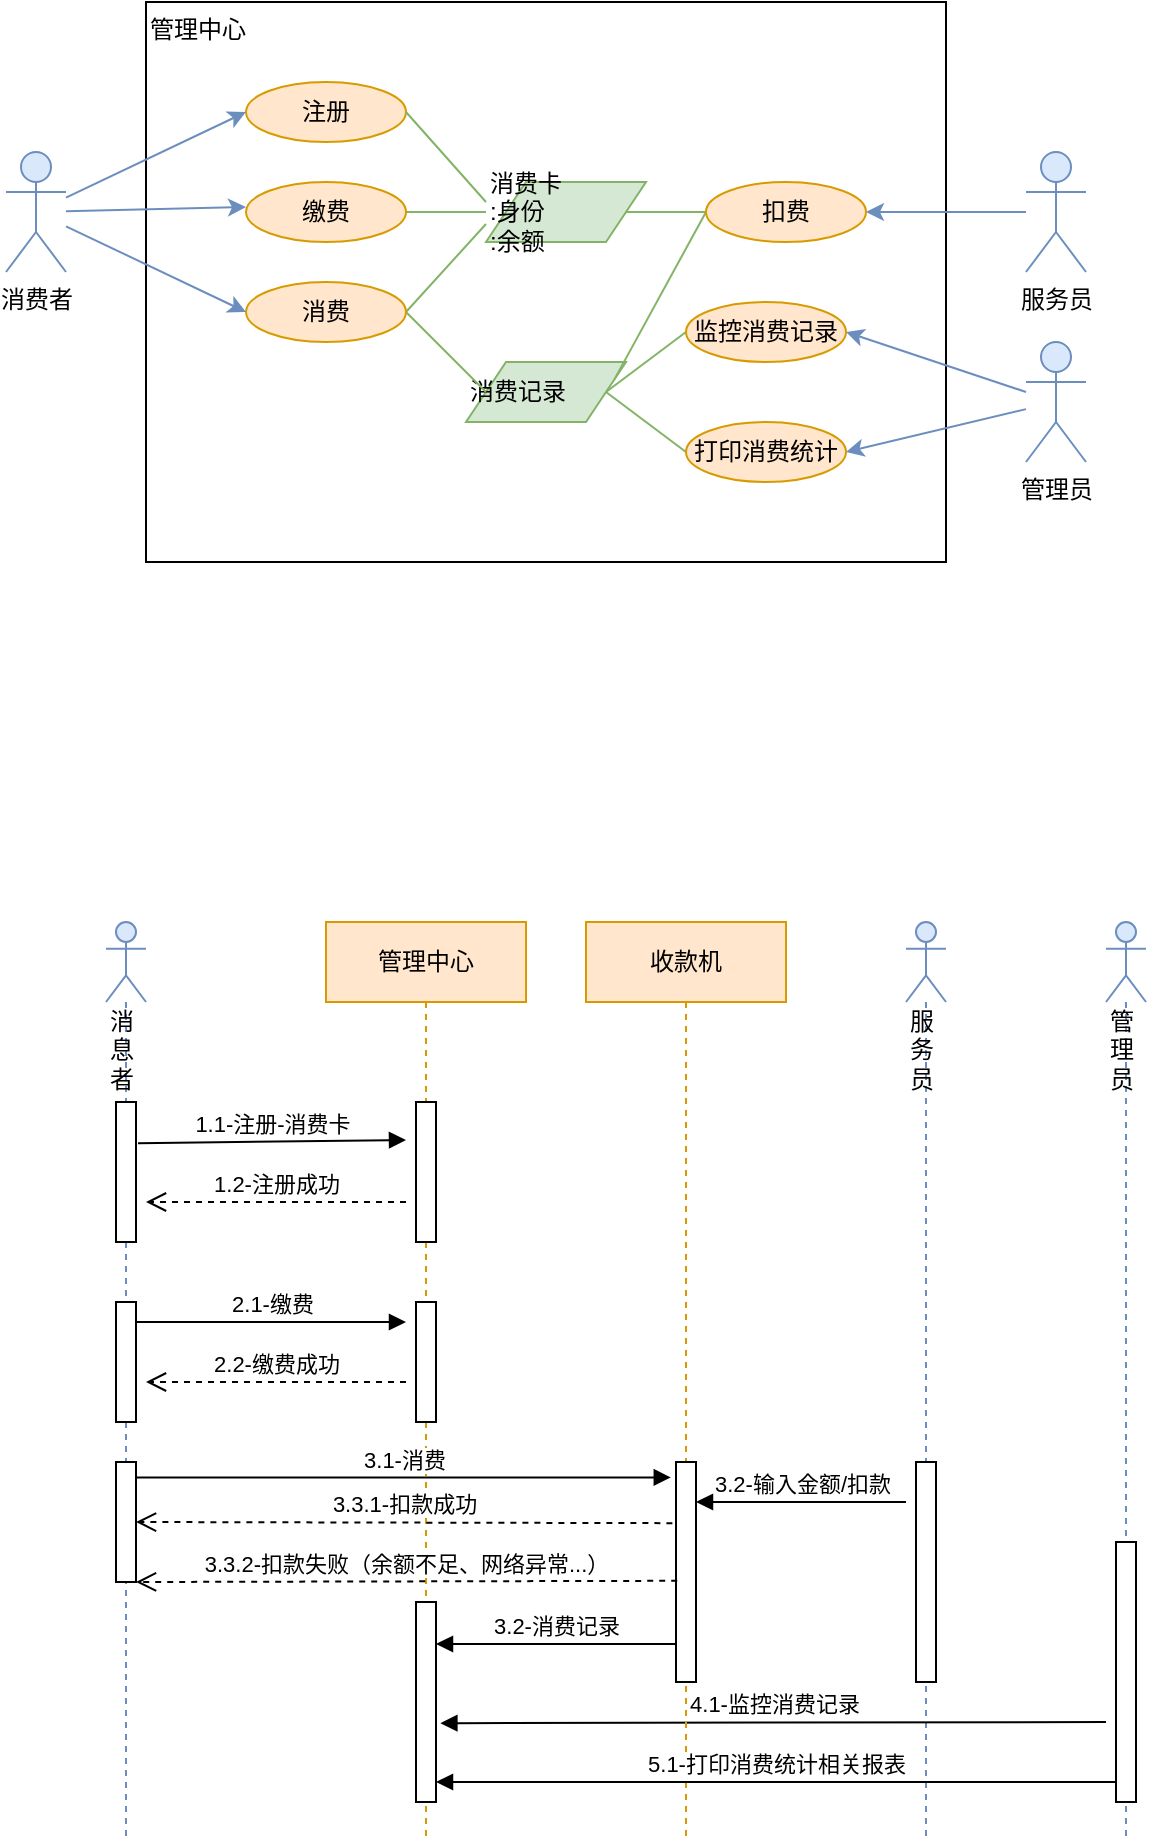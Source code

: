 <mxfile version="13.7.3" type="github">
  <diagram id="fpTGBzLA4DZg_G3Q7GAP" name="Page-1">
    <mxGraphModel dx="1038" dy="554" grid="1" gridSize="10" guides="1" tooltips="1" connect="1" arrows="1" fold="1" page="1" pageScale="1" pageWidth="827" pageHeight="1169" math="0" shadow="0">
      <root>
        <mxCell id="0" />
        <mxCell id="1" parent="0" />
        <mxCell id="zmjkEydDW2bUeKECNTXz-2" value="管理中心" style="rounded=0;whiteSpace=wrap;html=1;align=left;horizontal=1;verticalAlign=top;" vertex="1" parent="1">
          <mxGeometry x="150" y="40" width="400" height="280" as="geometry" />
        </mxCell>
        <mxCell id="zmjkEydDW2bUeKECNTXz-1" value="消费者" style="shape=umlActor;verticalLabelPosition=bottom;verticalAlign=top;html=1;outlineConnect=0;fillColor=#dae8fc;strokeColor=#6c8ebf;" vertex="1" parent="1">
          <mxGeometry x="80" y="115" width="30" height="60" as="geometry" />
        </mxCell>
        <mxCell id="zmjkEydDW2bUeKECNTXz-4" value="注册" style="ellipse;whiteSpace=wrap;html=1;fillColor=#ffe6cc;strokeColor=#d79b00;" vertex="1" parent="1">
          <mxGeometry x="200" y="80" width="80" height="30" as="geometry" />
        </mxCell>
        <mxCell id="zmjkEydDW2bUeKECNTXz-35" style="edgeStyle=none;rounded=0;orthogonalLoop=1;jettySize=auto;html=1;entryX=1;entryY=0.5;entryDx=0;entryDy=0;endArrow=none;endFill=0;fillColor=#d5e8d4;strokeColor=#82b366;" edge="1" parent="1" target="zmjkEydDW2bUeKECNTXz-9">
          <mxGeometry relative="1" as="geometry">
            <mxPoint x="320" y="145" as="sourcePoint" />
          </mxGeometry>
        </mxCell>
        <mxCell id="zmjkEydDW2bUeKECNTXz-36" style="edgeStyle=none;rounded=0;orthogonalLoop=1;jettySize=auto;html=1;entryX=1;entryY=0.5;entryDx=0;entryDy=0;endArrow=none;endFill=0;fillColor=#d5e8d4;strokeColor=#82b366;" edge="1" parent="1" target="zmjkEydDW2bUeKECNTXz-21">
          <mxGeometry relative="1" as="geometry">
            <mxPoint x="320" y="151" as="sourcePoint" />
          </mxGeometry>
        </mxCell>
        <mxCell id="zmjkEydDW2bUeKECNTXz-5" value="消费卡&lt;br&gt;:身份&lt;br&gt;:余额" style="shape=parallelogram;perimeter=parallelogramPerimeter;whiteSpace=wrap;html=1;fixedSize=1;align=left;fillColor=#d5e8d4;strokeColor=#82b366;" vertex="1" parent="1">
          <mxGeometry x="320" y="130" width="80" height="30" as="geometry" />
        </mxCell>
        <mxCell id="zmjkEydDW2bUeKECNTXz-29" style="edgeStyle=none;rounded=0;orthogonalLoop=1;jettySize=auto;html=1;entryX=1;entryY=0.5;entryDx=0;entryDy=0;fillColor=#dae8fc;strokeColor=#6c8ebf;" edge="1" parent="1" source="zmjkEydDW2bUeKECNTXz-6" target="zmjkEydDW2bUeKECNTXz-24">
          <mxGeometry relative="1" as="geometry">
            <mxPoint x="560" y="220" as="sourcePoint" />
          </mxGeometry>
        </mxCell>
        <mxCell id="zmjkEydDW2bUeKECNTXz-30" style="edgeStyle=none;rounded=0;orthogonalLoop=1;jettySize=auto;html=1;entryX=1;entryY=0.5;entryDx=0;entryDy=0;fillColor=#dae8fc;strokeColor=#6c8ebf;" edge="1" parent="1" source="zmjkEydDW2bUeKECNTXz-6" target="zmjkEydDW2bUeKECNTXz-25">
          <mxGeometry relative="1" as="geometry" />
        </mxCell>
        <mxCell id="zmjkEydDW2bUeKECNTXz-6" value="管理员" style="shape=umlActor;verticalLabelPosition=bottom;verticalAlign=top;html=1;outlineConnect=0;fillColor=#dae8fc;strokeColor=#6c8ebf;" vertex="1" parent="1">
          <mxGeometry x="590" y="210" width="30" height="60" as="geometry" />
        </mxCell>
        <mxCell id="zmjkEydDW2bUeKECNTXz-40" style="edgeStyle=none;rounded=0;orthogonalLoop=1;jettySize=auto;html=1;exitX=1;exitY=0.5;exitDx=0;exitDy=0;entryX=0;entryY=0.5;entryDx=0;entryDy=0;endArrow=none;endFill=0;fillColor=#d5e8d4;strokeColor=#82b366;" edge="1" parent="1" source="zmjkEydDW2bUeKECNTXz-7" target="zmjkEydDW2bUeKECNTXz-24">
          <mxGeometry relative="1" as="geometry" />
        </mxCell>
        <mxCell id="zmjkEydDW2bUeKECNTXz-41" style="edgeStyle=none;rounded=0;orthogonalLoop=1;jettySize=auto;html=1;exitX=1;exitY=0.5;exitDx=0;exitDy=0;entryX=0;entryY=0.5;entryDx=0;entryDy=0;endArrow=none;endFill=0;fillColor=#d5e8d4;strokeColor=#82b366;" edge="1" parent="1" source="zmjkEydDW2bUeKECNTXz-7" target="zmjkEydDW2bUeKECNTXz-25">
          <mxGeometry relative="1" as="geometry" />
        </mxCell>
        <mxCell id="zmjkEydDW2bUeKECNTXz-7" value="消费记录" style="shape=parallelogram;perimeter=parallelogramPerimeter;whiteSpace=wrap;html=1;fixedSize=1;align=left;fillColor=#d5e8d4;strokeColor=#82b366;" vertex="1" parent="1">
          <mxGeometry x="310" y="220" width="80" height="30" as="geometry" />
        </mxCell>
        <mxCell id="zmjkEydDW2bUeKECNTXz-28" style="edgeStyle=none;rounded=0;orthogonalLoop=1;jettySize=auto;html=1;entryX=1;entryY=0.5;entryDx=0;entryDy=0;fillColor=#dae8fc;strokeColor=#6c8ebf;" edge="1" parent="1" source="zmjkEydDW2bUeKECNTXz-8" target="zmjkEydDW2bUeKECNTXz-23">
          <mxGeometry relative="1" as="geometry">
            <mxPoint x="560" y="95" as="sourcePoint" />
          </mxGeometry>
        </mxCell>
        <mxCell id="zmjkEydDW2bUeKECNTXz-8" value="服务员" style="shape=umlActor;verticalLabelPosition=bottom;verticalAlign=top;html=1;outlineConnect=0;fillColor=#dae8fc;strokeColor=#6c8ebf;" vertex="1" parent="1">
          <mxGeometry x="590" y="115" width="30" height="60" as="geometry" />
        </mxCell>
        <mxCell id="zmjkEydDW2bUeKECNTXz-9" value="缴费" style="ellipse;whiteSpace=wrap;html=1;fillColor=#ffe6cc;strokeColor=#d79b00;" vertex="1" parent="1">
          <mxGeometry x="200" y="130" width="80" height="30" as="geometry" />
        </mxCell>
        <mxCell id="zmjkEydDW2bUeKECNTXz-16" value="" style="endArrow=classic;html=1;entryX=0;entryY=0.5;entryDx=0;entryDy=0;fillColor=#dae8fc;strokeColor=#6c8ebf;" edge="1" parent="1" source="zmjkEydDW2bUeKECNTXz-1" target="zmjkEydDW2bUeKECNTXz-4">
          <mxGeometry width="50" height="50" relative="1" as="geometry">
            <mxPoint x="60" y="250" as="sourcePoint" />
            <mxPoint x="110" y="200" as="targetPoint" />
          </mxGeometry>
        </mxCell>
        <mxCell id="zmjkEydDW2bUeKECNTXz-20" style="rounded=0;orthogonalLoop=1;jettySize=auto;html=1;fillColor=#dae8fc;strokeColor=#6c8ebf;" edge="1" parent="1" source="zmjkEydDW2bUeKECNTXz-1">
          <mxGeometry relative="1" as="geometry">
            <mxPoint x="110" y="110" as="sourcePoint" />
            <mxPoint x="200" y="142.5" as="targetPoint" />
          </mxGeometry>
        </mxCell>
        <mxCell id="zmjkEydDW2bUeKECNTXz-38" style="edgeStyle=none;rounded=0;orthogonalLoop=1;jettySize=auto;html=1;exitX=1;exitY=0.5;exitDx=0;exitDy=0;endArrow=none;endFill=0;fillColor=#d5e8d4;strokeColor=#82b366;entryX=0;entryY=0.5;entryDx=0;entryDy=0;" edge="1" parent="1" source="zmjkEydDW2bUeKECNTXz-21" target="zmjkEydDW2bUeKECNTXz-7">
          <mxGeometry relative="1" as="geometry">
            <mxPoint x="350" y="210" as="targetPoint" />
          </mxGeometry>
        </mxCell>
        <mxCell id="zmjkEydDW2bUeKECNTXz-21" value="消费" style="ellipse;whiteSpace=wrap;html=1;fillColor=#ffe6cc;strokeColor=#d79b00;" vertex="1" parent="1">
          <mxGeometry x="200" y="180" width="80" height="30" as="geometry" />
        </mxCell>
        <mxCell id="zmjkEydDW2bUeKECNTXz-22" style="edgeStyle=none;rounded=0;orthogonalLoop=1;jettySize=auto;html=1;entryX=0;entryY=0.5;entryDx=0;entryDy=0;fillColor=#dae8fc;strokeColor=#6c8ebf;" edge="1" parent="1" source="zmjkEydDW2bUeKECNTXz-1" target="zmjkEydDW2bUeKECNTXz-21">
          <mxGeometry relative="1" as="geometry" />
        </mxCell>
        <mxCell id="zmjkEydDW2bUeKECNTXz-37" style="edgeStyle=none;rounded=0;orthogonalLoop=1;jettySize=auto;html=1;exitX=0;exitY=0.5;exitDx=0;exitDy=0;entryX=1;entryY=0.5;entryDx=0;entryDy=0;endArrow=none;endFill=0;fillColor=#d5e8d4;strokeColor=#82b366;" edge="1" parent="1" source="zmjkEydDW2bUeKECNTXz-23" target="zmjkEydDW2bUeKECNTXz-5">
          <mxGeometry relative="1" as="geometry" />
        </mxCell>
        <mxCell id="zmjkEydDW2bUeKECNTXz-39" style="edgeStyle=none;rounded=0;orthogonalLoop=1;jettySize=auto;html=1;exitX=0;exitY=0.5;exitDx=0;exitDy=0;entryX=1;entryY=0.25;entryDx=0;entryDy=0;endArrow=none;endFill=0;fillColor=#d5e8d4;strokeColor=#82b366;" edge="1" parent="1" source="zmjkEydDW2bUeKECNTXz-23" target="zmjkEydDW2bUeKECNTXz-7">
          <mxGeometry relative="1" as="geometry" />
        </mxCell>
        <mxCell id="zmjkEydDW2bUeKECNTXz-23" value="扣费" style="ellipse;whiteSpace=wrap;html=1;fillColor=#ffe6cc;strokeColor=#d79b00;" vertex="1" parent="1">
          <mxGeometry x="430" y="130" width="80" height="30" as="geometry" />
        </mxCell>
        <mxCell id="zmjkEydDW2bUeKECNTXz-24" value="监控消费记录" style="ellipse;whiteSpace=wrap;html=1;fillColor=#ffe6cc;strokeColor=#d79b00;" vertex="1" parent="1">
          <mxGeometry x="420" y="190" width="80" height="30" as="geometry" />
        </mxCell>
        <mxCell id="zmjkEydDW2bUeKECNTXz-25" value="打印消费统计" style="ellipse;whiteSpace=wrap;html=1;fillColor=#ffe6cc;strokeColor=#d79b00;" vertex="1" parent="1">
          <mxGeometry x="420" y="250" width="80" height="30" as="geometry" />
        </mxCell>
        <mxCell id="zmjkEydDW2bUeKECNTXz-33" value="" style="endArrow=none;html=1;exitX=1;exitY=0.5;exitDx=0;exitDy=0;fillColor=#d5e8d4;strokeColor=#82b366;" edge="1" parent="1" source="zmjkEydDW2bUeKECNTXz-4">
          <mxGeometry width="50" height="50" relative="1" as="geometry">
            <mxPoint x="300" y="190" as="sourcePoint" />
            <mxPoint x="320" y="140" as="targetPoint" />
          </mxGeometry>
        </mxCell>
        <mxCell id="zmjkEydDW2bUeKECNTXz-46" value="&lt;div&gt;&lt;span&gt;消息者&lt;/span&gt;&lt;/div&gt;" style="shape=umlLifeline;participant=umlActor;perimeter=lifelinePerimeter;whiteSpace=wrap;html=1;container=1;collapsible=0;recursiveResize=0;verticalAlign=top;spacingTop=36;outlineConnect=0;align=left;fillColor=#dae8fc;strokeColor=#6c8ebf;" vertex="1" parent="1">
          <mxGeometry x="130" y="500" width="20" height="460" as="geometry" />
        </mxCell>
        <mxCell id="zmjkEydDW2bUeKECNTXz-52" value="" style="html=1;points=[];perimeter=orthogonalPerimeter;align=left;" vertex="1" parent="zmjkEydDW2bUeKECNTXz-46">
          <mxGeometry x="5" y="90" width="10" height="70" as="geometry" />
        </mxCell>
        <mxCell id="zmjkEydDW2bUeKECNTXz-65" value="" style="html=1;points=[];perimeter=orthogonalPerimeter;align=center;" vertex="1" parent="zmjkEydDW2bUeKECNTXz-46">
          <mxGeometry x="5" y="190" width="10" height="60" as="geometry" />
        </mxCell>
        <mxCell id="zmjkEydDW2bUeKECNTXz-70" value="" style="html=1;points=[];perimeter=orthogonalPerimeter;align=center;" vertex="1" parent="zmjkEydDW2bUeKECNTXz-46">
          <mxGeometry x="5" y="270" width="10" height="60" as="geometry" />
        </mxCell>
        <mxCell id="zmjkEydDW2bUeKECNTXz-47" value="服务员" style="shape=umlLifeline;participant=umlActor;perimeter=lifelinePerimeter;whiteSpace=wrap;html=1;container=1;collapsible=0;recursiveResize=0;verticalAlign=top;spacingTop=36;outlineConnect=0;align=left;fillColor=#dae8fc;strokeColor=#6c8ebf;" vertex="1" parent="1">
          <mxGeometry x="530" y="500" width="20" height="460" as="geometry" />
        </mxCell>
        <mxCell id="zmjkEydDW2bUeKECNTXz-84" value="" style="html=1;points=[];perimeter=orthogonalPerimeter;align=center;" vertex="1" parent="zmjkEydDW2bUeKECNTXz-47">
          <mxGeometry x="5" y="270" width="10" height="110" as="geometry" />
        </mxCell>
        <mxCell id="zmjkEydDW2bUeKECNTXz-48" value="管理员" style="shape=umlLifeline;participant=umlActor;perimeter=lifelinePerimeter;whiteSpace=wrap;html=1;container=1;collapsible=0;recursiveResize=0;verticalAlign=top;spacingTop=36;outlineConnect=0;align=left;fillColor=#dae8fc;strokeColor=#6c8ebf;" vertex="1" parent="1">
          <mxGeometry x="630" y="500" width="20" height="460" as="geometry" />
        </mxCell>
        <mxCell id="zmjkEydDW2bUeKECNTXz-86" value="" style="html=1;points=[];perimeter=orthogonalPerimeter;align=center;" vertex="1" parent="zmjkEydDW2bUeKECNTXz-48">
          <mxGeometry x="5" y="310" width="10" height="130" as="geometry" />
        </mxCell>
        <mxCell id="zmjkEydDW2bUeKECNTXz-56" value="管理中心" style="shape=umlLifeline;perimeter=lifelinePerimeter;whiteSpace=wrap;html=1;container=1;collapsible=0;recursiveResize=0;outlineConnect=0;align=center;fillColor=#ffe6cc;strokeColor=#d79b00;" vertex="1" parent="1">
          <mxGeometry x="240" y="500" width="100" height="460" as="geometry" />
        </mxCell>
        <mxCell id="zmjkEydDW2bUeKECNTXz-58" value="" style="html=1;points=[];perimeter=orthogonalPerimeter;align=center;" vertex="1" parent="zmjkEydDW2bUeKECNTXz-56">
          <mxGeometry x="45" y="90" width="10" height="70" as="geometry" />
        </mxCell>
        <mxCell id="zmjkEydDW2bUeKECNTXz-67" value="" style="html=1;points=[];perimeter=orthogonalPerimeter;align=center;" vertex="1" parent="zmjkEydDW2bUeKECNTXz-56">
          <mxGeometry x="45" y="190" width="10" height="60" as="geometry" />
        </mxCell>
        <mxCell id="zmjkEydDW2bUeKECNTXz-82" value="" style="html=1;points=[];perimeter=orthogonalPerimeter;align=center;" vertex="1" parent="zmjkEydDW2bUeKECNTXz-56">
          <mxGeometry x="45" y="340" width="10" height="100" as="geometry" />
        </mxCell>
        <mxCell id="zmjkEydDW2bUeKECNTXz-87" value="4.1-监控消费记录" style="html=1;verticalAlign=bottom;endArrow=block;entryX=1.22;entryY=0.606;entryDx=0;entryDy=0;entryPerimeter=0;" edge="1" parent="zmjkEydDW2bUeKECNTXz-56" target="zmjkEydDW2bUeKECNTXz-82">
          <mxGeometry width="80" relative="1" as="geometry">
            <mxPoint x="390" y="400" as="sourcePoint" />
            <mxPoint x="60" y="401" as="targetPoint" />
          </mxGeometry>
        </mxCell>
        <mxCell id="zmjkEydDW2bUeKECNTXz-55" value="收款机" style="shape=umlLifeline;perimeter=lifelinePerimeter;whiteSpace=wrap;html=1;container=1;collapsible=0;recursiveResize=0;outlineConnect=0;align=center;fillColor=#ffe6cc;strokeColor=#d79b00;" vertex="1" parent="1">
          <mxGeometry x="370" y="500" width="100" height="460" as="geometry" />
        </mxCell>
        <mxCell id="zmjkEydDW2bUeKECNTXz-72" value="" style="html=1;points=[];perimeter=orthogonalPerimeter;align=center;" vertex="1" parent="zmjkEydDW2bUeKECNTXz-55">
          <mxGeometry x="45" y="270" width="10" height="110" as="geometry" />
        </mxCell>
        <mxCell id="zmjkEydDW2bUeKECNTXz-85" value="3.2-输入金额/扣款" style="html=1;verticalAlign=bottom;endArrow=block;" edge="1" parent="zmjkEydDW2bUeKECNTXz-55" target="zmjkEydDW2bUeKECNTXz-72">
          <mxGeometry width="80" relative="1" as="geometry">
            <mxPoint x="160" y="290" as="sourcePoint" />
            <mxPoint x="160" y="290" as="targetPoint" />
          </mxGeometry>
        </mxCell>
        <mxCell id="zmjkEydDW2bUeKECNTXz-57" value="1.1-注册-消费卡" style="html=1;verticalAlign=bottom;endArrow=block;exitX=1.1;exitY=0.133;exitDx=0;exitDy=0;exitPerimeter=0;" edge="1" parent="1">
          <mxGeometry width="80" relative="1" as="geometry">
            <mxPoint x="146" y="610.64" as="sourcePoint" />
            <mxPoint x="280" y="609" as="targetPoint" />
          </mxGeometry>
        </mxCell>
        <mxCell id="zmjkEydDW2bUeKECNTXz-64" value="1.2-注册成功" style="html=1;verticalAlign=bottom;endArrow=open;dashed=1;endSize=8;" edge="1" parent="1">
          <mxGeometry relative="1" as="geometry">
            <mxPoint x="280" y="640" as="sourcePoint" />
            <mxPoint x="150" y="640" as="targetPoint" />
          </mxGeometry>
        </mxCell>
        <mxCell id="zmjkEydDW2bUeKECNTXz-66" value="2.1-缴费" style="html=1;verticalAlign=bottom;endArrow=block;" edge="1" parent="1">
          <mxGeometry width="80" relative="1" as="geometry">
            <mxPoint x="145" y="700" as="sourcePoint" />
            <mxPoint x="280" y="700" as="targetPoint" />
          </mxGeometry>
        </mxCell>
        <mxCell id="zmjkEydDW2bUeKECNTXz-69" value="2.2-缴费成功" style="html=1;verticalAlign=bottom;endArrow=open;dashed=1;endSize=8;" edge="1" parent="1">
          <mxGeometry relative="1" as="geometry">
            <mxPoint x="280" y="730" as="sourcePoint" />
            <mxPoint x="150" y="730" as="targetPoint" />
          </mxGeometry>
        </mxCell>
        <mxCell id="zmjkEydDW2bUeKECNTXz-73" value="3.1-消费" style="html=1;verticalAlign=bottom;endArrow=block;entryX=-0.26;entryY=0.07;entryDx=0;entryDy=0;entryPerimeter=0;" edge="1" parent="1" source="zmjkEydDW2bUeKECNTXz-70" target="zmjkEydDW2bUeKECNTXz-72">
          <mxGeometry width="80" relative="1" as="geometry">
            <mxPoint x="365" y="740" as="sourcePoint" />
            <mxPoint x="445" y="740" as="targetPoint" />
          </mxGeometry>
        </mxCell>
        <mxCell id="zmjkEydDW2bUeKECNTXz-77" value="3.3.1-扣款成功" style="html=1;verticalAlign=bottom;endArrow=open;dashed=1;endSize=8;exitX=-0.18;exitY=0.278;exitDx=0;exitDy=0;exitPerimeter=0;" edge="1" parent="1" source="zmjkEydDW2bUeKECNTXz-72">
          <mxGeometry relative="1" as="geometry">
            <mxPoint x="405" y="800" as="sourcePoint" />
            <mxPoint x="145" y="800" as="targetPoint" />
          </mxGeometry>
        </mxCell>
        <mxCell id="zmjkEydDW2bUeKECNTXz-78" value="3.3.2-扣款失败（余额不足、网络异常...）" style="html=1;verticalAlign=bottom;endArrow=open;dashed=1;endSize=8;exitX=0.06;exitY=0.54;exitDx=0;exitDy=0;exitPerimeter=0;" edge="1" parent="1" source="zmjkEydDW2bUeKECNTXz-72">
          <mxGeometry relative="1" as="geometry">
            <mxPoint x="405" y="830" as="sourcePoint" />
            <mxPoint x="145" y="830" as="targetPoint" />
          </mxGeometry>
        </mxCell>
        <mxCell id="zmjkEydDW2bUeKECNTXz-83" value="3.2-消费记录" style="html=1;verticalAlign=bottom;endArrow=block;" edge="1" parent="1">
          <mxGeometry width="80" relative="1" as="geometry">
            <mxPoint x="415" y="861" as="sourcePoint" />
            <mxPoint x="295" y="861" as="targetPoint" />
          </mxGeometry>
        </mxCell>
        <mxCell id="zmjkEydDW2bUeKECNTXz-91" value="5.1-打印消费统计相关报表" style="html=1;verticalAlign=bottom;endArrow=block;" edge="1" parent="1">
          <mxGeometry width="80" relative="1" as="geometry">
            <mxPoint x="635" y="930" as="sourcePoint" />
            <mxPoint x="295" y="930" as="targetPoint" />
          </mxGeometry>
        </mxCell>
      </root>
    </mxGraphModel>
  </diagram>
</mxfile>
